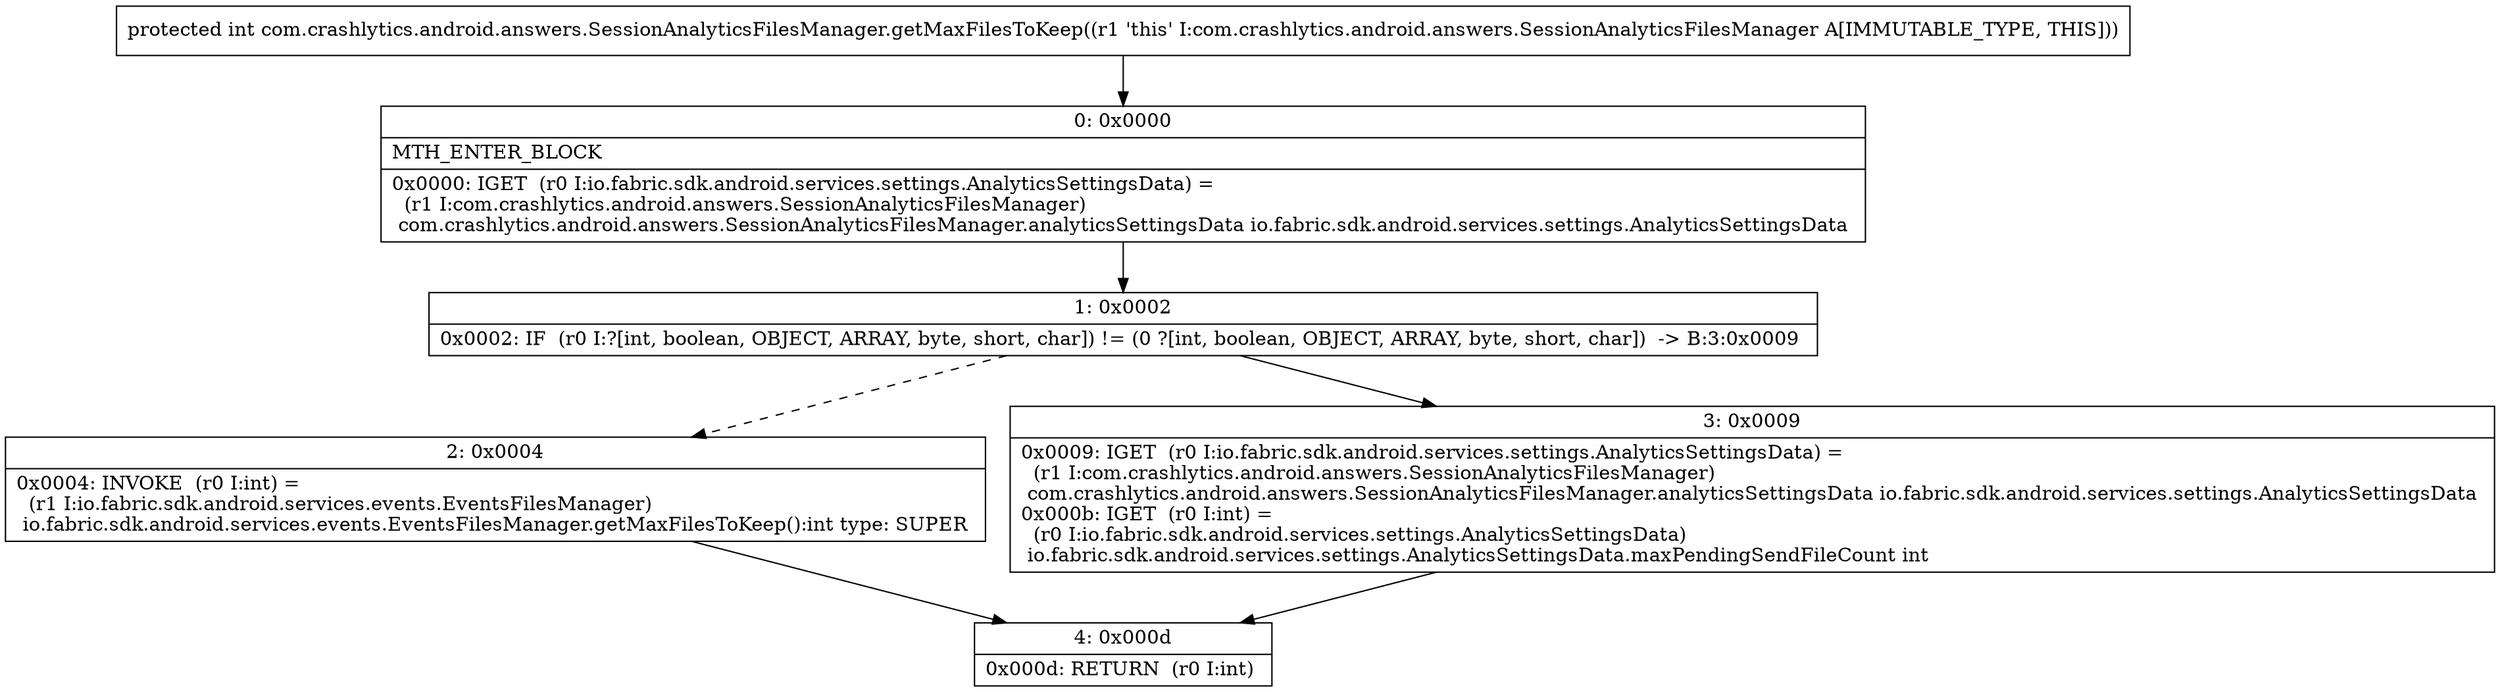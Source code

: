 digraph "CFG forcom.crashlytics.android.answers.SessionAnalyticsFilesManager.getMaxFilesToKeep()I" {
Node_0 [shape=record,label="{0\:\ 0x0000|MTH_ENTER_BLOCK\l|0x0000: IGET  (r0 I:io.fabric.sdk.android.services.settings.AnalyticsSettingsData) = \l  (r1 I:com.crashlytics.android.answers.SessionAnalyticsFilesManager)\l com.crashlytics.android.answers.SessionAnalyticsFilesManager.analyticsSettingsData io.fabric.sdk.android.services.settings.AnalyticsSettingsData \l}"];
Node_1 [shape=record,label="{1\:\ 0x0002|0x0002: IF  (r0 I:?[int, boolean, OBJECT, ARRAY, byte, short, char]) != (0 ?[int, boolean, OBJECT, ARRAY, byte, short, char])  \-\> B:3:0x0009 \l}"];
Node_2 [shape=record,label="{2\:\ 0x0004|0x0004: INVOKE  (r0 I:int) = \l  (r1 I:io.fabric.sdk.android.services.events.EventsFilesManager)\l io.fabric.sdk.android.services.events.EventsFilesManager.getMaxFilesToKeep():int type: SUPER \l}"];
Node_3 [shape=record,label="{3\:\ 0x0009|0x0009: IGET  (r0 I:io.fabric.sdk.android.services.settings.AnalyticsSettingsData) = \l  (r1 I:com.crashlytics.android.answers.SessionAnalyticsFilesManager)\l com.crashlytics.android.answers.SessionAnalyticsFilesManager.analyticsSettingsData io.fabric.sdk.android.services.settings.AnalyticsSettingsData \l0x000b: IGET  (r0 I:int) = \l  (r0 I:io.fabric.sdk.android.services.settings.AnalyticsSettingsData)\l io.fabric.sdk.android.services.settings.AnalyticsSettingsData.maxPendingSendFileCount int \l}"];
Node_4 [shape=record,label="{4\:\ 0x000d|0x000d: RETURN  (r0 I:int) \l}"];
MethodNode[shape=record,label="{protected int com.crashlytics.android.answers.SessionAnalyticsFilesManager.getMaxFilesToKeep((r1 'this' I:com.crashlytics.android.answers.SessionAnalyticsFilesManager A[IMMUTABLE_TYPE, THIS])) }"];
MethodNode -> Node_0;
Node_0 -> Node_1;
Node_1 -> Node_2[style=dashed];
Node_1 -> Node_3;
Node_2 -> Node_4;
Node_3 -> Node_4;
}

